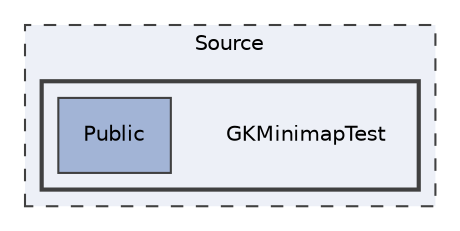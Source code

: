 digraph "Source/GKMinimapTest"
{
 // LATEX_PDF_SIZE
  edge [fontname="Helvetica",fontsize="10",labelfontname="Helvetica",labelfontsize="10"];
  node [fontname="Helvetica",fontsize="10",shape=record];
  compound=true
  subgraph clusterdir_74389ed8173ad57b461b9d623a1f3867 {
    graph [ bgcolor="#edf0f7", pencolor="grey25", style="filled,dashed,", label="Source", fontname="Helvetica", fontsize="10", URL="dir_74389ed8173ad57b461b9d623a1f3867.html"]
  subgraph clusterdir_a46fb9c84b231ea8a1ee7716c9d74eb7 {
    graph [ bgcolor="#edf0f7", pencolor="grey25", style="filled,bold,", label="", fontname="Helvetica", fontsize="10", URL="dir_a46fb9c84b231ea8a1ee7716c9d74eb7.html"]
    dir_a46fb9c84b231ea8a1ee7716c9d74eb7 [shape=plaintext, label="GKMinimapTest"];
  dir_1e84c8cba76c2e24b430330345d9a055 [shape=box, label="Public", style="filled,", fillcolor="#a2b4d6", color="grey25", URL="dir_1e84c8cba76c2e24b430330345d9a055.html"];
  }
  }
}
